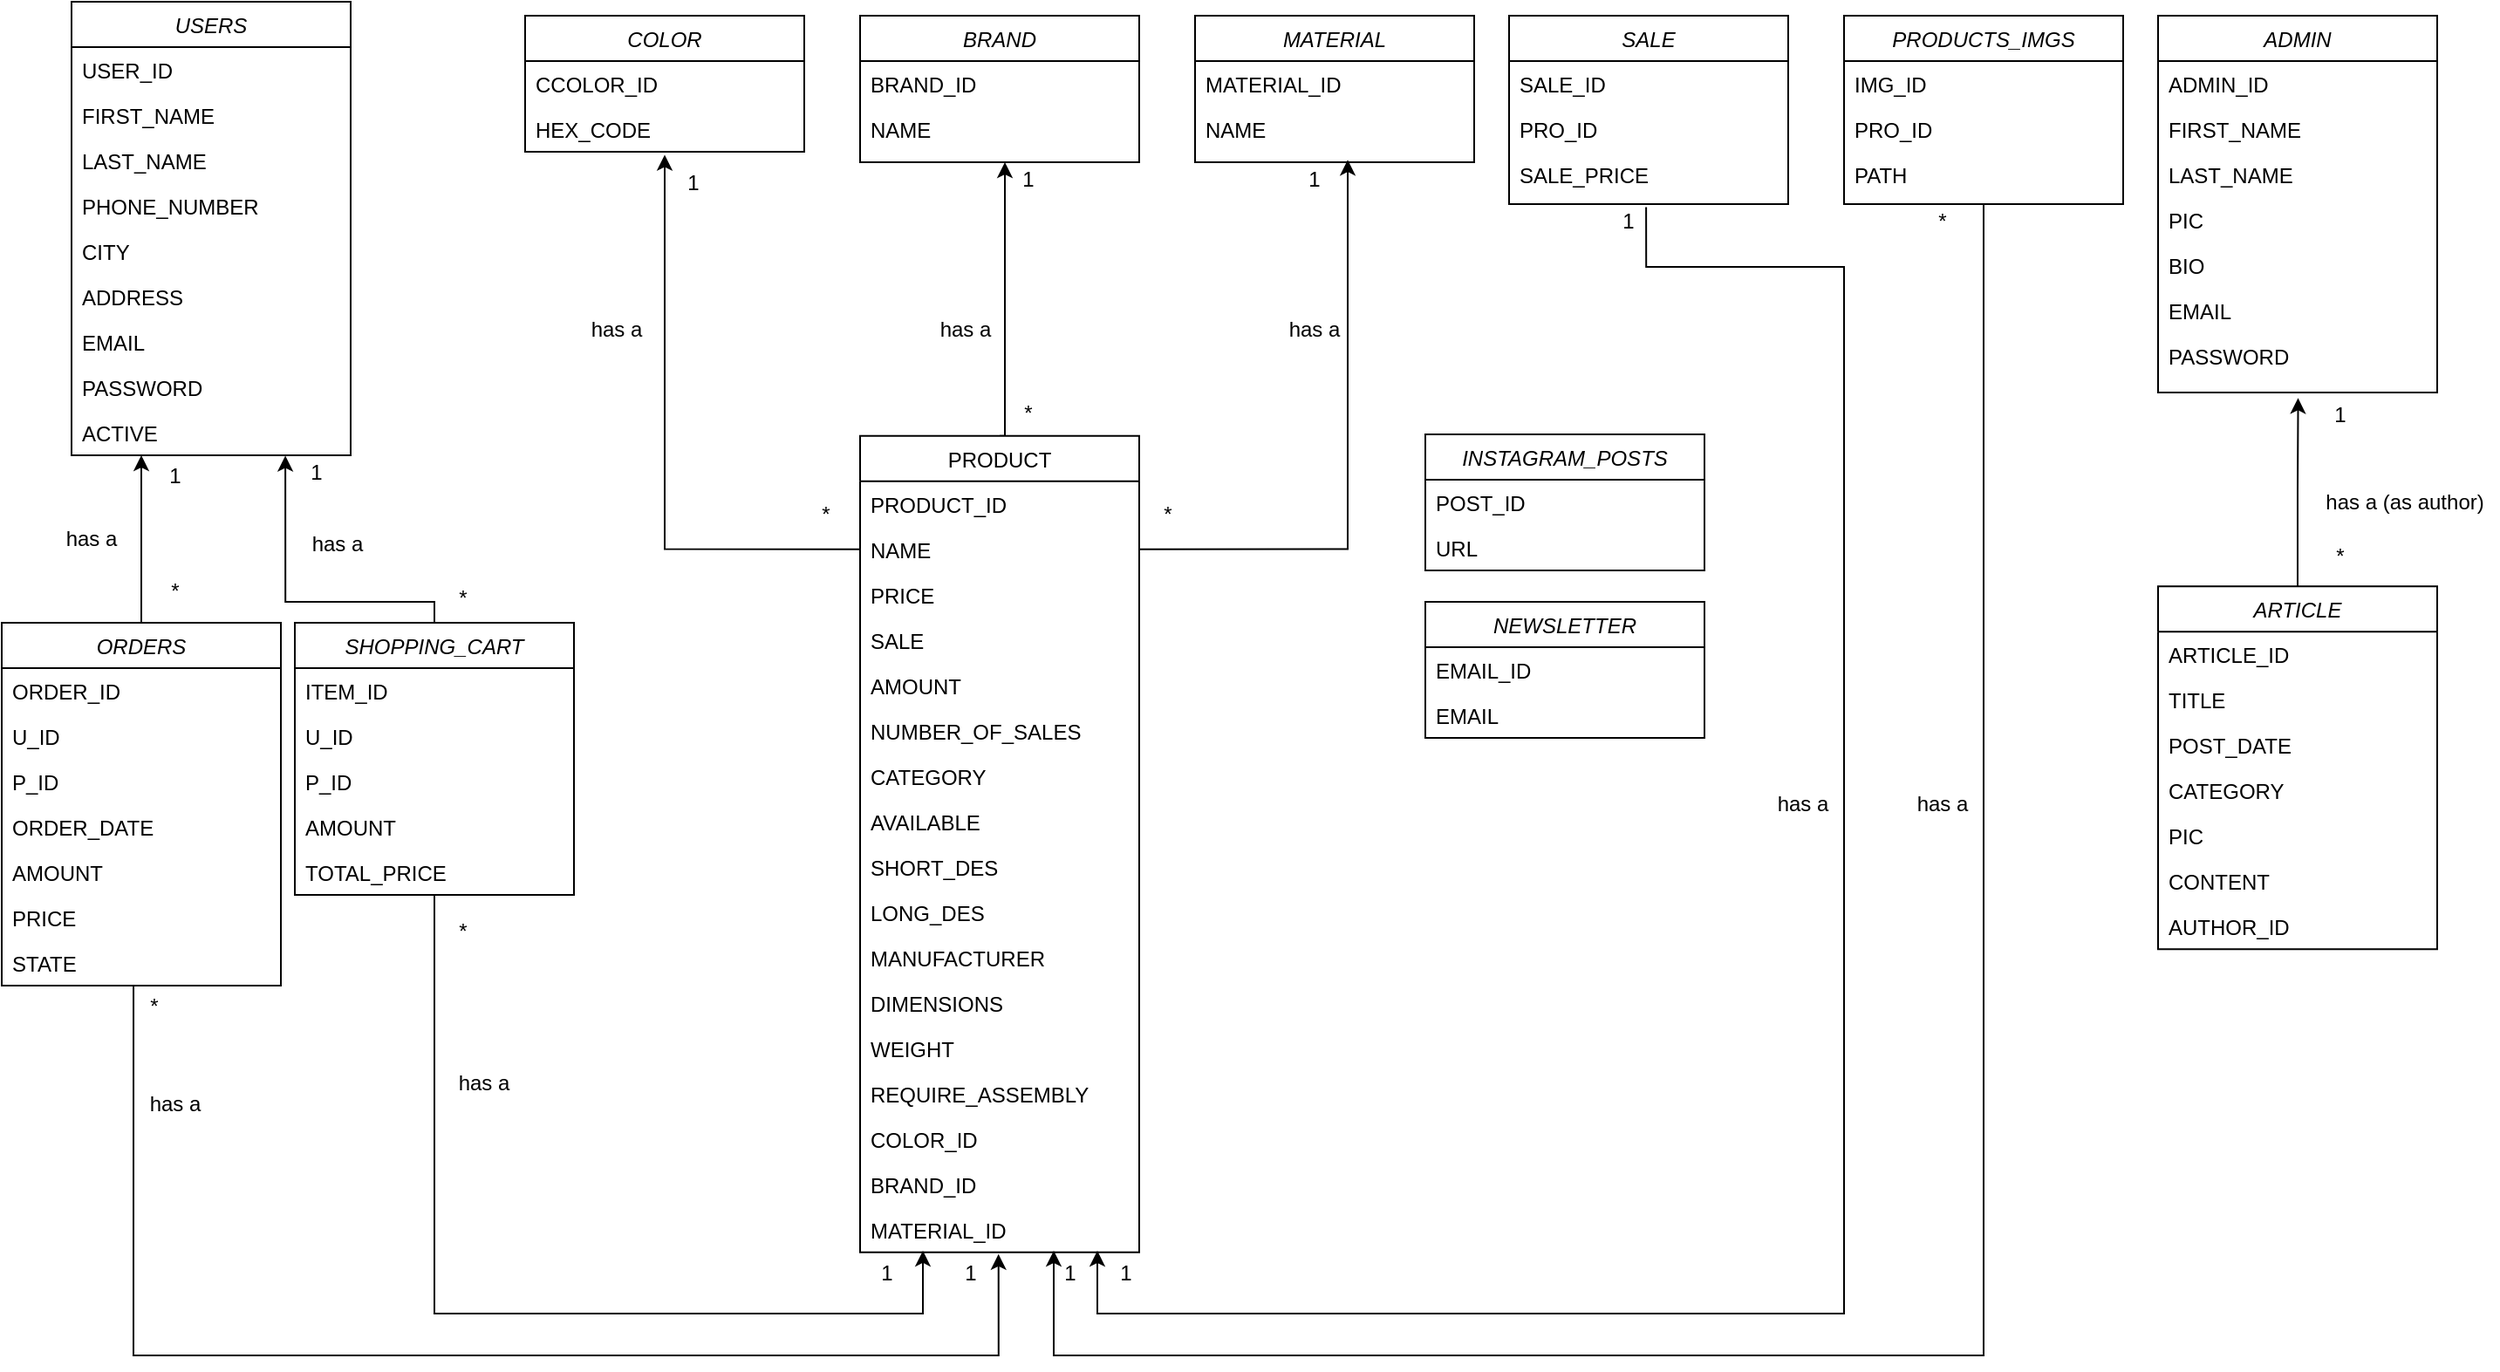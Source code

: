 <mxfile version="14.6.13" type="device"><diagram id="C5RBs43oDa-KdzZeNtuy" name="Page-1"><mxGraphModel dx="2114" dy="896" grid="1" gridSize="12" guides="1" tooltips="1" connect="1" arrows="1" fold="1" page="1" pageScale="1" pageWidth="1654" pageHeight="1169" math="0" shadow="0"><root><mxCell id="WIyWlLk6GJQsqaUBKTNV-0"/><mxCell id="WIyWlLk6GJQsqaUBKTNV-1" parent="WIyWlLk6GJQsqaUBKTNV-0"/><mxCell id="zkfFHV4jXpPFQw0GAbJ--0" value="USERS" style="swimlane;fontStyle=2;align=center;verticalAlign=top;childLayout=stackLayout;horizontal=1;startSize=26;horizontalStack=0;resizeParent=1;resizeLast=0;collapsible=1;marginBottom=0;rounded=0;shadow=0;strokeWidth=1;" parent="WIyWlLk6GJQsqaUBKTNV-1" vertex="1"><mxGeometry x="169" y="40" width="160" height="260" as="geometry"><mxRectangle x="230" y="140" width="160" height="26" as="alternateBounds"/></mxGeometry></mxCell><mxCell id="zkfFHV4jXpPFQw0GAbJ--1" value="USER_ID" style="text;align=left;verticalAlign=top;spacingLeft=4;spacingRight=4;overflow=hidden;rotatable=0;points=[[0,0.5],[1,0.5]];portConstraint=eastwest;" parent="zkfFHV4jXpPFQw0GAbJ--0" vertex="1"><mxGeometry y="26" width="160" height="26" as="geometry"/></mxCell><mxCell id="zkfFHV4jXpPFQw0GAbJ--2" value="FIRST_NAME" style="text;align=left;verticalAlign=top;spacingLeft=4;spacingRight=4;overflow=hidden;rotatable=0;points=[[0,0.5],[1,0.5]];portConstraint=eastwest;rounded=0;shadow=0;html=0;" parent="zkfFHV4jXpPFQw0GAbJ--0" vertex="1"><mxGeometry y="52" width="160" height="26" as="geometry"/></mxCell><mxCell id="zkfFHV4jXpPFQw0GAbJ--3" value="LAST_NAME" style="text;align=left;verticalAlign=top;spacingLeft=4;spacingRight=4;overflow=hidden;rotatable=0;points=[[0,0.5],[1,0.5]];portConstraint=eastwest;rounded=0;shadow=0;html=0;" parent="zkfFHV4jXpPFQw0GAbJ--0" vertex="1"><mxGeometry y="78" width="160" height="26" as="geometry"/></mxCell><mxCell id="Bnn80EFYqc_4A77tygTJ-59" value="PHONE_NUMBER " style="text;align=left;verticalAlign=top;spacingLeft=4;spacingRight=4;overflow=hidden;rotatable=0;points=[[0,0.5],[1,0.5]];portConstraint=eastwest;rounded=0;shadow=0;html=0;" vertex="1" parent="zkfFHV4jXpPFQw0GAbJ--0"><mxGeometry y="104" width="160" height="26" as="geometry"/></mxCell><mxCell id="Bnn80EFYqc_4A77tygTJ-60" value="CITY" style="text;align=left;verticalAlign=top;spacingLeft=4;spacingRight=4;overflow=hidden;rotatable=0;points=[[0,0.5],[1,0.5]];portConstraint=eastwest;rounded=0;shadow=0;html=0;" vertex="1" parent="zkfFHV4jXpPFQw0GAbJ--0"><mxGeometry y="130" width="160" height="26" as="geometry"/></mxCell><mxCell id="Bnn80EFYqc_4A77tygTJ-62" value="ADDRESS" style="text;align=left;verticalAlign=top;spacingLeft=4;spacingRight=4;overflow=hidden;rotatable=0;points=[[0,0.5],[1,0.5]];portConstraint=eastwest;rounded=0;shadow=0;html=0;" vertex="1" parent="zkfFHV4jXpPFQw0GAbJ--0"><mxGeometry y="156" width="160" height="26" as="geometry"/></mxCell><mxCell id="Bnn80EFYqc_4A77tygTJ-64" value="EMAIL " style="text;align=left;verticalAlign=top;spacingLeft=4;spacingRight=4;overflow=hidden;rotatable=0;points=[[0,0.5],[1,0.5]];portConstraint=eastwest;rounded=0;shadow=0;html=0;" vertex="1" parent="zkfFHV4jXpPFQw0GAbJ--0"><mxGeometry y="182" width="160" height="26" as="geometry"/></mxCell><mxCell id="Bnn80EFYqc_4A77tygTJ-63" value="PASSWORD" style="text;align=left;verticalAlign=top;spacingLeft=4;spacingRight=4;overflow=hidden;rotatable=0;points=[[0,0.5],[1,0.5]];portConstraint=eastwest;rounded=0;shadow=0;html=0;" vertex="1" parent="zkfFHV4jXpPFQw0GAbJ--0"><mxGeometry y="208" width="160" height="26" as="geometry"/></mxCell><mxCell id="Bnn80EFYqc_4A77tygTJ-61" value="ACTIVE" style="text;align=left;verticalAlign=top;spacingLeft=4;spacingRight=4;overflow=hidden;rotatable=0;points=[[0,0.5],[1,0.5]];portConstraint=eastwest;rounded=0;shadow=0;html=0;" vertex="1" parent="zkfFHV4jXpPFQw0GAbJ--0"><mxGeometry y="234" width="160" height="26" as="geometry"/></mxCell><mxCell id="Bnn80EFYqc_4A77tygTJ-0" value="NEWSLETTER" style="swimlane;fontStyle=2;align=center;verticalAlign=top;childLayout=stackLayout;horizontal=1;startSize=26;horizontalStack=0;resizeParent=1;resizeLast=0;collapsible=1;marginBottom=0;rounded=0;shadow=0;strokeWidth=1;" vertex="1" parent="WIyWlLk6GJQsqaUBKTNV-1"><mxGeometry x="945" y="384" width="160" height="78" as="geometry"><mxRectangle x="230" y="140" width="160" height="26" as="alternateBounds"/></mxGeometry></mxCell><mxCell id="Bnn80EFYqc_4A77tygTJ-1" value="EMAIL_ID" style="text;align=left;verticalAlign=top;spacingLeft=4;spacingRight=4;overflow=hidden;rotatable=0;points=[[0,0.5],[1,0.5]];portConstraint=eastwest;" vertex="1" parent="Bnn80EFYqc_4A77tygTJ-0"><mxGeometry y="26" width="160" height="26" as="geometry"/></mxCell><mxCell id="Bnn80EFYqc_4A77tygTJ-2" value="EMAIL" style="text;align=left;verticalAlign=top;spacingLeft=4;spacingRight=4;overflow=hidden;rotatable=0;points=[[0,0.5],[1,0.5]];portConstraint=eastwest;rounded=0;shadow=0;html=0;" vertex="1" parent="Bnn80EFYqc_4A77tygTJ-0"><mxGeometry y="52" width="160" height="26" as="geometry"/></mxCell><mxCell id="Bnn80EFYqc_4A77tygTJ-7" value="MATERIAL" style="swimlane;fontStyle=2;align=center;verticalAlign=top;childLayout=stackLayout;horizontal=1;startSize=26;horizontalStack=0;resizeParent=1;resizeLast=0;collapsible=1;marginBottom=0;rounded=0;shadow=0;strokeWidth=1;" vertex="1" parent="WIyWlLk6GJQsqaUBKTNV-1"><mxGeometry x="813" y="48" width="160" height="84" as="geometry"><mxRectangle x="230" y="140" width="160" height="26" as="alternateBounds"/></mxGeometry></mxCell><mxCell id="Bnn80EFYqc_4A77tygTJ-8" value="MATERIAL_ID" style="text;align=left;verticalAlign=top;spacingLeft=4;spacingRight=4;overflow=hidden;rotatable=0;points=[[0,0.5],[1,0.5]];portConstraint=eastwest;" vertex="1" parent="Bnn80EFYqc_4A77tygTJ-7"><mxGeometry y="26" width="160" height="26" as="geometry"/></mxCell><mxCell id="Bnn80EFYqc_4A77tygTJ-9" value="NAME" style="text;align=left;verticalAlign=top;spacingLeft=4;spacingRight=4;overflow=hidden;rotatable=0;points=[[0,0.5],[1,0.5]];portConstraint=eastwest;rounded=0;shadow=0;html=0;" vertex="1" parent="Bnn80EFYqc_4A77tygTJ-7"><mxGeometry y="52" width="160" height="26" as="geometry"/></mxCell><mxCell id="Bnn80EFYqc_4A77tygTJ-10" value="BRAND" style="swimlane;fontStyle=2;align=center;verticalAlign=top;childLayout=stackLayout;horizontal=1;startSize=26;horizontalStack=0;resizeParent=1;resizeLast=0;collapsible=1;marginBottom=0;rounded=0;shadow=0;strokeWidth=1;" vertex="1" parent="WIyWlLk6GJQsqaUBKTNV-1"><mxGeometry x="621" y="48" width="160" height="84" as="geometry"><mxRectangle x="230" y="140" width="160" height="26" as="alternateBounds"/></mxGeometry></mxCell><mxCell id="Bnn80EFYqc_4A77tygTJ-11" value="BRAND_ID" style="text;align=left;verticalAlign=top;spacingLeft=4;spacingRight=4;overflow=hidden;rotatable=0;points=[[0,0.5],[1,0.5]];portConstraint=eastwest;" vertex="1" parent="Bnn80EFYqc_4A77tygTJ-10"><mxGeometry y="26" width="160" height="26" as="geometry"/></mxCell><mxCell id="Bnn80EFYqc_4A77tygTJ-12" value="NAME" style="text;align=left;verticalAlign=top;spacingLeft=4;spacingRight=4;overflow=hidden;rotatable=0;points=[[0,0.5],[1,0.5]];portConstraint=eastwest;rounded=0;shadow=0;html=0;" vertex="1" parent="Bnn80EFYqc_4A77tygTJ-10"><mxGeometry y="52" width="160" height="26" as="geometry"/></mxCell><mxCell id="Bnn80EFYqc_4A77tygTJ-13" value="COLOR" style="swimlane;fontStyle=2;align=center;verticalAlign=top;childLayout=stackLayout;horizontal=1;startSize=26;horizontalStack=0;resizeParent=1;resizeLast=0;collapsible=1;marginBottom=0;rounded=0;shadow=0;strokeWidth=1;" vertex="1" parent="WIyWlLk6GJQsqaUBKTNV-1"><mxGeometry x="429" y="48" width="160" height="78" as="geometry"><mxRectangle x="230" y="140" width="160" height="26" as="alternateBounds"/></mxGeometry></mxCell><mxCell id="Bnn80EFYqc_4A77tygTJ-14" value="CCOLOR_ID" style="text;align=left;verticalAlign=top;spacingLeft=4;spacingRight=4;overflow=hidden;rotatable=0;points=[[0,0.5],[1,0.5]];portConstraint=eastwest;" vertex="1" parent="Bnn80EFYqc_4A77tygTJ-13"><mxGeometry y="26" width="160" height="26" as="geometry"/></mxCell><mxCell id="Bnn80EFYqc_4A77tygTJ-15" value="HEX_CODE" style="text;align=left;verticalAlign=top;spacingLeft=4;spacingRight=4;overflow=hidden;rotatable=0;points=[[0,0.5],[1,0.5]];portConstraint=eastwest;rounded=0;shadow=0;html=0;" vertex="1" parent="Bnn80EFYqc_4A77tygTJ-13"><mxGeometry y="52" width="160" height="26" as="geometry"/></mxCell><mxCell id="Bnn80EFYqc_4A77tygTJ-29" style="edgeStyle=orthogonalEdgeStyle;rounded=0;orthogonalLoop=1;jettySize=auto;html=1;exitX=0.5;exitY=0;exitDx=0;exitDy=0;" edge="1" parent="WIyWlLk6GJQsqaUBKTNV-1" source="Bnn80EFYqc_4A77tygTJ-16"><mxGeometry relative="1" as="geometry"><mxPoint x="704" y="132" as="targetPoint"/><Array as="points"><mxPoint x="704" y="289"/></Array></mxGeometry></mxCell><mxCell id="Bnn80EFYqc_4A77tygTJ-16" value="PRODUCT" style="swimlane;fontStyle=0;align=center;verticalAlign=top;childLayout=stackLayout;horizontal=1;startSize=26;horizontalStack=0;resizeParent=1;resizeLast=0;collapsible=1;marginBottom=0;rounded=0;shadow=0;strokeWidth=1;" vertex="1" parent="WIyWlLk6GJQsqaUBKTNV-1"><mxGeometry x="621" y="288.82" width="160" height="468" as="geometry"><mxRectangle x="550" y="140" width="160" height="26" as="alternateBounds"/></mxGeometry></mxCell><mxCell id="Bnn80EFYqc_4A77tygTJ-17" value="PRODUCT_ID" style="text;align=left;verticalAlign=top;spacingLeft=4;spacingRight=4;overflow=hidden;rotatable=0;points=[[0,0.5],[1,0.5]];portConstraint=eastwest;" vertex="1" parent="Bnn80EFYqc_4A77tygTJ-16"><mxGeometry y="26" width="160" height="26" as="geometry"/></mxCell><mxCell id="Bnn80EFYqc_4A77tygTJ-30" value="NAME" style="text;align=left;verticalAlign=top;spacingLeft=4;spacingRight=4;overflow=hidden;rotatable=0;points=[[0,0.5],[1,0.5]];portConstraint=eastwest;" vertex="1" parent="Bnn80EFYqc_4A77tygTJ-16"><mxGeometry y="52" width="160" height="26" as="geometry"/></mxCell><mxCell id="Bnn80EFYqc_4A77tygTJ-31" value="PRICE" style="text;align=left;verticalAlign=top;spacingLeft=4;spacingRight=4;overflow=hidden;rotatable=0;points=[[0,0.5],[1,0.5]];portConstraint=eastwest;" vertex="1" parent="Bnn80EFYqc_4A77tygTJ-16"><mxGeometry y="78" width="160" height="26" as="geometry"/></mxCell><mxCell id="Bnn80EFYqc_4A77tygTJ-33" value="SALE" style="text;align=left;verticalAlign=top;spacingLeft=4;spacingRight=4;overflow=hidden;rotatable=0;points=[[0,0.5],[1,0.5]];portConstraint=eastwest;" vertex="1" parent="Bnn80EFYqc_4A77tygTJ-16"><mxGeometry y="104" width="160" height="26" as="geometry"/></mxCell><mxCell id="Bnn80EFYqc_4A77tygTJ-34" value="AMOUNT" style="text;align=left;verticalAlign=top;spacingLeft=4;spacingRight=4;overflow=hidden;rotatable=0;points=[[0,0.5],[1,0.5]];portConstraint=eastwest;" vertex="1" parent="Bnn80EFYqc_4A77tygTJ-16"><mxGeometry y="130" width="160" height="26" as="geometry"/></mxCell><mxCell id="Bnn80EFYqc_4A77tygTJ-32" value="NUMBER_OF_SALES" style="text;align=left;verticalAlign=top;spacingLeft=4;spacingRight=4;overflow=hidden;rotatable=0;points=[[0,0.5],[1,0.5]];portConstraint=eastwest;" vertex="1" parent="Bnn80EFYqc_4A77tygTJ-16"><mxGeometry y="156" width="160" height="26" as="geometry"/></mxCell><mxCell id="Bnn80EFYqc_4A77tygTJ-35" value="CATEGORY" style="text;align=left;verticalAlign=top;spacingLeft=4;spacingRight=4;overflow=hidden;rotatable=0;points=[[0,0.5],[1,0.5]];portConstraint=eastwest;" vertex="1" parent="Bnn80EFYqc_4A77tygTJ-16"><mxGeometry y="182" width="160" height="26" as="geometry"/></mxCell><mxCell id="Bnn80EFYqc_4A77tygTJ-44" value="AVAILABLE" style="text;align=left;verticalAlign=top;spacingLeft=4;spacingRight=4;overflow=hidden;rotatable=0;points=[[0,0.5],[1,0.5]];portConstraint=eastwest;" vertex="1" parent="Bnn80EFYqc_4A77tygTJ-16"><mxGeometry y="208" width="160" height="26" as="geometry"/></mxCell><mxCell id="Bnn80EFYqc_4A77tygTJ-45" value="SHORT_DES" style="text;align=left;verticalAlign=top;spacingLeft=4;spacingRight=4;overflow=hidden;rotatable=0;points=[[0,0.5],[1,0.5]];portConstraint=eastwest;" vertex="1" parent="Bnn80EFYqc_4A77tygTJ-16"><mxGeometry y="234" width="160" height="26" as="geometry"/></mxCell><mxCell id="Bnn80EFYqc_4A77tygTJ-43" value="LONG_DES" style="text;align=left;verticalAlign=top;spacingLeft=4;spacingRight=4;overflow=hidden;rotatable=0;points=[[0,0.5],[1,0.5]];portConstraint=eastwest;" vertex="1" parent="Bnn80EFYqc_4A77tygTJ-16"><mxGeometry y="260" width="160" height="26" as="geometry"/></mxCell><mxCell id="Bnn80EFYqc_4A77tygTJ-42" value="MANUFACTURER" style="text;align=left;verticalAlign=top;spacingLeft=4;spacingRight=4;overflow=hidden;rotatable=0;points=[[0,0.5],[1,0.5]];portConstraint=eastwest;" vertex="1" parent="Bnn80EFYqc_4A77tygTJ-16"><mxGeometry y="286" width="160" height="26" as="geometry"/></mxCell><mxCell id="Bnn80EFYqc_4A77tygTJ-36" value="DIMENSIONS" style="text;align=left;verticalAlign=top;spacingLeft=4;spacingRight=4;overflow=hidden;rotatable=0;points=[[0,0.5],[1,0.5]];portConstraint=eastwest;" vertex="1" parent="Bnn80EFYqc_4A77tygTJ-16"><mxGeometry y="312" width="160" height="26" as="geometry"/></mxCell><mxCell id="Bnn80EFYqc_4A77tygTJ-37" value="WEIGHT" style="text;align=left;verticalAlign=top;spacingLeft=4;spacingRight=4;overflow=hidden;rotatable=0;points=[[0,0.5],[1,0.5]];portConstraint=eastwest;" vertex="1" parent="Bnn80EFYqc_4A77tygTJ-16"><mxGeometry y="338" width="160" height="26" as="geometry"/></mxCell><mxCell id="Bnn80EFYqc_4A77tygTJ-38" value="REQUIRE_ASSEMBLY" style="text;align=left;verticalAlign=top;spacingLeft=4;spacingRight=4;overflow=hidden;rotatable=0;points=[[0,0.5],[1,0.5]];portConstraint=eastwest;" vertex="1" parent="Bnn80EFYqc_4A77tygTJ-16"><mxGeometry y="364" width="160" height="26" as="geometry"/></mxCell><mxCell id="Bnn80EFYqc_4A77tygTJ-39" value="COLOR_ID" style="text;align=left;verticalAlign=top;spacingLeft=4;spacingRight=4;overflow=hidden;rotatable=0;points=[[0,0.5],[1,0.5]];portConstraint=eastwest;" vertex="1" parent="Bnn80EFYqc_4A77tygTJ-16"><mxGeometry y="390" width="160" height="26" as="geometry"/></mxCell><mxCell id="Bnn80EFYqc_4A77tygTJ-40" value="BRAND_ID" style="text;align=left;verticalAlign=top;spacingLeft=4;spacingRight=4;overflow=hidden;rotatable=0;points=[[0,0.5],[1,0.5]];portConstraint=eastwest;" vertex="1" parent="Bnn80EFYqc_4A77tygTJ-16"><mxGeometry y="416" width="160" height="26" as="geometry"/></mxCell><mxCell id="Bnn80EFYqc_4A77tygTJ-41" value="MATERIAL_ID" style="text;align=left;verticalAlign=top;spacingLeft=4;spacingRight=4;overflow=hidden;rotatable=0;points=[[0,0.5],[1,0.5]];portConstraint=eastwest;" vertex="1" parent="Bnn80EFYqc_4A77tygTJ-16"><mxGeometry y="442" width="160" height="26" as="geometry"/></mxCell><mxCell id="Bnn80EFYqc_4A77tygTJ-27" style="edgeStyle=orthogonalEdgeStyle;rounded=0;orthogonalLoop=1;jettySize=auto;html=1;exitX=0;exitY=0.5;exitDx=0;exitDy=0;entryX=0.5;entryY=1.068;entryDx=0;entryDy=0;entryPerimeter=0;" edge="1" parent="WIyWlLk6GJQsqaUBKTNV-1" target="Bnn80EFYqc_4A77tygTJ-15"><mxGeometry relative="1" as="geometry"><mxPoint x="621" y="353.82" as="sourcePoint"/><Array as="points"><mxPoint x="509" y="354"/></Array></mxGeometry></mxCell><mxCell id="Bnn80EFYqc_4A77tygTJ-28" style="edgeStyle=orthogonalEdgeStyle;rounded=0;orthogonalLoop=1;jettySize=auto;html=1;exitX=1;exitY=0.5;exitDx=0;exitDy=0;entryX=0.547;entryY=1.176;entryDx=0;entryDy=0;entryPerimeter=0;" edge="1" parent="WIyWlLk6GJQsqaUBKTNV-1" target="Bnn80EFYqc_4A77tygTJ-9"><mxGeometry relative="1" as="geometry"><mxPoint x="781" y="353.82" as="sourcePoint"/><Array as="points"><mxPoint x="901" y="354"/></Array></mxGeometry></mxCell><mxCell id="Bnn80EFYqc_4A77tygTJ-47" value="SALE" style="swimlane;fontStyle=2;align=center;verticalAlign=top;childLayout=stackLayout;horizontal=1;startSize=26;horizontalStack=0;resizeParent=1;resizeLast=0;collapsible=1;marginBottom=0;rounded=0;shadow=0;strokeWidth=1;" vertex="1" parent="WIyWlLk6GJQsqaUBKTNV-1"><mxGeometry x="993" y="48" width="160" height="108" as="geometry"><mxRectangle x="230" y="140" width="160" height="26" as="alternateBounds"/></mxGeometry></mxCell><mxCell id="Bnn80EFYqc_4A77tygTJ-48" value="SALE_ID" style="text;align=left;verticalAlign=top;spacingLeft=4;spacingRight=4;overflow=hidden;rotatable=0;points=[[0,0.5],[1,0.5]];portConstraint=eastwest;" vertex="1" parent="Bnn80EFYqc_4A77tygTJ-47"><mxGeometry y="26" width="160" height="26" as="geometry"/></mxCell><mxCell id="Bnn80EFYqc_4A77tygTJ-49" value="PRO_ID" style="text;align=left;verticalAlign=top;spacingLeft=4;spacingRight=4;overflow=hidden;rotatable=0;points=[[0,0.5],[1,0.5]];portConstraint=eastwest;rounded=0;shadow=0;html=0;" vertex="1" parent="Bnn80EFYqc_4A77tygTJ-47"><mxGeometry y="52" width="160" height="26" as="geometry"/></mxCell><mxCell id="Bnn80EFYqc_4A77tygTJ-51" value="SALE_PRICE" style="text;align=left;verticalAlign=top;spacingLeft=4;spacingRight=4;overflow=hidden;rotatable=0;points=[[0,0.5],[1,0.5]];portConstraint=eastwest;rounded=0;shadow=0;html=0;" vertex="1" parent="Bnn80EFYqc_4A77tygTJ-47"><mxGeometry y="78" width="160" height="26" as="geometry"/></mxCell><mxCell id="Bnn80EFYqc_4A77tygTJ-53" style="edgeStyle=orthogonalEdgeStyle;rounded=0;orthogonalLoop=1;jettySize=auto;html=1;exitX=0.491;exitY=1.222;exitDx=0;exitDy=0;exitPerimeter=0;" edge="1" parent="WIyWlLk6GJQsqaUBKTNV-1" source="Bnn80EFYqc_4A77tygTJ-51"><mxGeometry relative="1" as="geometry"><mxPoint x="1078" y="156" as="sourcePoint"/><mxPoint x="757" y="756" as="targetPoint"/><Array as="points"><mxPoint x="1072" y="192"/><mxPoint x="1185" y="192"/><mxPoint x="1185" y="792"/><mxPoint x="757" y="792"/></Array></mxGeometry></mxCell><mxCell id="Bnn80EFYqc_4A77tygTJ-54" value="PRODUCTS_IMGS" style="swimlane;fontStyle=2;align=center;verticalAlign=top;childLayout=stackLayout;horizontal=1;startSize=26;horizontalStack=0;resizeParent=1;resizeLast=0;collapsible=1;marginBottom=0;rounded=0;shadow=0;strokeWidth=1;" vertex="1" parent="WIyWlLk6GJQsqaUBKTNV-1"><mxGeometry x="1185" y="48" width="160" height="108" as="geometry"><mxRectangle x="230" y="140" width="160" height="26" as="alternateBounds"/></mxGeometry></mxCell><mxCell id="Bnn80EFYqc_4A77tygTJ-55" value="IMG_ID" style="text;align=left;verticalAlign=top;spacingLeft=4;spacingRight=4;overflow=hidden;rotatable=0;points=[[0,0.5],[1,0.5]];portConstraint=eastwest;" vertex="1" parent="Bnn80EFYqc_4A77tygTJ-54"><mxGeometry y="26" width="160" height="26" as="geometry"/></mxCell><mxCell id="Bnn80EFYqc_4A77tygTJ-56" value="PRO_ID" style="text;align=left;verticalAlign=top;spacingLeft=4;spacingRight=4;overflow=hidden;rotatable=0;points=[[0,0.5],[1,0.5]];portConstraint=eastwest;rounded=0;shadow=0;html=0;" vertex="1" parent="Bnn80EFYqc_4A77tygTJ-54"><mxGeometry y="52" width="160" height="26" as="geometry"/></mxCell><mxCell id="Bnn80EFYqc_4A77tygTJ-57" value="PATH" style="text;align=left;verticalAlign=top;spacingLeft=4;spacingRight=4;overflow=hidden;rotatable=0;points=[[0,0.5],[1,0.5]];portConstraint=eastwest;rounded=0;shadow=0;html=0;" vertex="1" parent="Bnn80EFYqc_4A77tygTJ-54"><mxGeometry y="78" width="160" height="30" as="geometry"/></mxCell><mxCell id="Bnn80EFYqc_4A77tygTJ-58" style="edgeStyle=orthogonalEdgeStyle;rounded=0;orthogonalLoop=1;jettySize=auto;html=1;" edge="1" parent="WIyWlLk6GJQsqaUBKTNV-1"><mxGeometry relative="1" as="geometry"><mxPoint x="1265" y="156" as="sourcePoint"/><mxPoint x="732" y="756" as="targetPoint"/><Array as="points"><mxPoint x="1265" y="816"/><mxPoint x="732" y="816"/></Array></mxGeometry></mxCell><mxCell id="Bnn80EFYqc_4A77tygTJ-65" value="ADMIN" style="swimlane;fontStyle=2;align=center;verticalAlign=top;childLayout=stackLayout;horizontal=1;startSize=26;horizontalStack=0;resizeParent=1;resizeLast=0;collapsible=1;marginBottom=0;rounded=0;shadow=0;strokeWidth=1;" vertex="1" parent="WIyWlLk6GJQsqaUBKTNV-1"><mxGeometry x="1365" y="48" width="160" height="216" as="geometry"><mxRectangle x="230" y="140" width="160" height="26" as="alternateBounds"/></mxGeometry></mxCell><mxCell id="Bnn80EFYqc_4A77tygTJ-66" value="ADMIN_ID" style="text;align=left;verticalAlign=top;spacingLeft=4;spacingRight=4;overflow=hidden;rotatable=0;points=[[0,0.5],[1,0.5]];portConstraint=eastwest;" vertex="1" parent="Bnn80EFYqc_4A77tygTJ-65"><mxGeometry y="26" width="160" height="26" as="geometry"/></mxCell><mxCell id="Bnn80EFYqc_4A77tygTJ-67" value="FIRST_NAME" style="text;align=left;verticalAlign=top;spacingLeft=4;spacingRight=4;overflow=hidden;rotatable=0;points=[[0,0.5],[1,0.5]];portConstraint=eastwest;rounded=0;shadow=0;html=0;" vertex="1" parent="Bnn80EFYqc_4A77tygTJ-65"><mxGeometry y="52" width="160" height="26" as="geometry"/></mxCell><mxCell id="Bnn80EFYqc_4A77tygTJ-68" value="LAST_NAME" style="text;align=left;verticalAlign=top;spacingLeft=4;spacingRight=4;overflow=hidden;rotatable=0;points=[[0,0.5],[1,0.5]];portConstraint=eastwest;rounded=0;shadow=0;html=0;" vertex="1" parent="Bnn80EFYqc_4A77tygTJ-65"><mxGeometry y="78" width="160" height="26" as="geometry"/></mxCell><mxCell id="Bnn80EFYqc_4A77tygTJ-69" value="PIC" style="text;align=left;verticalAlign=top;spacingLeft=4;spacingRight=4;overflow=hidden;rotatable=0;points=[[0,0.5],[1,0.5]];portConstraint=eastwest;rounded=0;shadow=0;html=0;" vertex="1" parent="Bnn80EFYqc_4A77tygTJ-65"><mxGeometry y="104" width="160" height="26" as="geometry"/></mxCell><mxCell id="Bnn80EFYqc_4A77tygTJ-70" value="BIO" style="text;align=left;verticalAlign=top;spacingLeft=4;spacingRight=4;overflow=hidden;rotatable=0;points=[[0,0.5],[1,0.5]];portConstraint=eastwest;rounded=0;shadow=0;html=0;" vertex="1" parent="Bnn80EFYqc_4A77tygTJ-65"><mxGeometry y="130" width="160" height="26" as="geometry"/></mxCell><mxCell id="Bnn80EFYqc_4A77tygTJ-72" value="EMAIL " style="text;align=left;verticalAlign=top;spacingLeft=4;spacingRight=4;overflow=hidden;rotatable=0;points=[[0,0.5],[1,0.5]];portConstraint=eastwest;rounded=0;shadow=0;html=0;" vertex="1" parent="Bnn80EFYqc_4A77tygTJ-65"><mxGeometry y="156" width="160" height="26" as="geometry"/></mxCell><mxCell id="Bnn80EFYqc_4A77tygTJ-73" value="PASSWORD" style="text;align=left;verticalAlign=top;spacingLeft=4;spacingRight=4;overflow=hidden;rotatable=0;points=[[0,0.5],[1,0.5]];portConstraint=eastwest;rounded=0;shadow=0;html=0;" vertex="1" parent="Bnn80EFYqc_4A77tygTJ-65"><mxGeometry y="182" width="160" height="34" as="geometry"/></mxCell><mxCell id="Bnn80EFYqc_4A77tygTJ-83" style="edgeStyle=orthogonalEdgeStyle;rounded=0;orthogonalLoop=1;jettySize=auto;html=1;exitX=0.5;exitY=0;exitDx=0;exitDy=0;" edge="1" parent="WIyWlLk6GJQsqaUBKTNV-1" source="Bnn80EFYqc_4A77tygTJ-75"><mxGeometry relative="1" as="geometry"><mxPoint x="1445.286" y="267.18" as="targetPoint"/></mxGeometry></mxCell><mxCell id="Bnn80EFYqc_4A77tygTJ-75" value="ARTICLE" style="swimlane;fontStyle=2;align=center;verticalAlign=top;childLayout=stackLayout;horizontal=1;startSize=26;horizontalStack=0;resizeParent=1;resizeLast=0;collapsible=1;marginBottom=0;rounded=0;shadow=0;strokeWidth=1;" vertex="1" parent="WIyWlLk6GJQsqaUBKTNV-1"><mxGeometry x="1365" y="375.18" width="160" height="208" as="geometry"><mxRectangle x="230" y="140" width="160" height="26" as="alternateBounds"/></mxGeometry></mxCell><mxCell id="Bnn80EFYqc_4A77tygTJ-76" value="ARTICLE_ID" style="text;align=left;verticalAlign=top;spacingLeft=4;spacingRight=4;overflow=hidden;rotatable=0;points=[[0,0.5],[1,0.5]];portConstraint=eastwest;" vertex="1" parent="Bnn80EFYqc_4A77tygTJ-75"><mxGeometry y="26" width="160" height="26" as="geometry"/></mxCell><mxCell id="Bnn80EFYqc_4A77tygTJ-77" value="TITLE" style="text;align=left;verticalAlign=top;spacingLeft=4;spacingRight=4;overflow=hidden;rotatable=0;points=[[0,0.5],[1,0.5]];portConstraint=eastwest;rounded=0;shadow=0;html=0;" vertex="1" parent="Bnn80EFYqc_4A77tygTJ-75"><mxGeometry y="52" width="160" height="26" as="geometry"/></mxCell><mxCell id="Bnn80EFYqc_4A77tygTJ-78" value="POST_DATE" style="text;align=left;verticalAlign=top;spacingLeft=4;spacingRight=4;overflow=hidden;rotatable=0;points=[[0,0.5],[1,0.5]];portConstraint=eastwest;rounded=0;shadow=0;html=0;" vertex="1" parent="Bnn80EFYqc_4A77tygTJ-75"><mxGeometry y="78" width="160" height="26" as="geometry"/></mxCell><mxCell id="Bnn80EFYqc_4A77tygTJ-79" value="CATEGORY" style="text;align=left;verticalAlign=top;spacingLeft=4;spacingRight=4;overflow=hidden;rotatable=0;points=[[0,0.5],[1,0.5]];portConstraint=eastwest;rounded=0;shadow=0;html=0;" vertex="1" parent="Bnn80EFYqc_4A77tygTJ-75"><mxGeometry y="104" width="160" height="26" as="geometry"/></mxCell><mxCell id="Bnn80EFYqc_4A77tygTJ-80" value="PIC" style="text;align=left;verticalAlign=top;spacingLeft=4;spacingRight=4;overflow=hidden;rotatable=0;points=[[0,0.5],[1,0.5]];portConstraint=eastwest;rounded=0;shadow=0;html=0;" vertex="1" parent="Bnn80EFYqc_4A77tygTJ-75"><mxGeometry y="130" width="160" height="26" as="geometry"/></mxCell><mxCell id="Bnn80EFYqc_4A77tygTJ-81" value="CONTENT" style="text;align=left;verticalAlign=top;spacingLeft=4;spacingRight=4;overflow=hidden;rotatable=0;points=[[0,0.5],[1,0.5]];portConstraint=eastwest;rounded=0;shadow=0;html=0;" vertex="1" parent="Bnn80EFYqc_4A77tygTJ-75"><mxGeometry y="156" width="160" height="26" as="geometry"/></mxCell><mxCell id="Bnn80EFYqc_4A77tygTJ-82" value="AUTHOR_ID" style="text;align=left;verticalAlign=top;spacingLeft=4;spacingRight=4;overflow=hidden;rotatable=0;points=[[0,0.5],[1,0.5]];portConstraint=eastwest;rounded=0;shadow=0;html=0;" vertex="1" parent="Bnn80EFYqc_4A77tygTJ-75"><mxGeometry y="182" width="160" height="26" as="geometry"/></mxCell><mxCell id="Bnn80EFYqc_4A77tygTJ-86" value="INSTAGRAM_POSTS" style="swimlane;fontStyle=2;align=center;verticalAlign=top;childLayout=stackLayout;horizontal=1;startSize=26;horizontalStack=0;resizeParent=1;resizeLast=0;collapsible=1;marginBottom=0;rounded=0;shadow=0;strokeWidth=1;" vertex="1" parent="WIyWlLk6GJQsqaUBKTNV-1"><mxGeometry x="945" y="288" width="160" height="78" as="geometry"><mxRectangle x="230" y="140" width="160" height="26" as="alternateBounds"/></mxGeometry></mxCell><mxCell id="Bnn80EFYqc_4A77tygTJ-87" value="POST_ID" style="text;align=left;verticalAlign=top;spacingLeft=4;spacingRight=4;overflow=hidden;rotatable=0;points=[[0,0.5],[1,0.5]];portConstraint=eastwest;" vertex="1" parent="Bnn80EFYqc_4A77tygTJ-86"><mxGeometry y="26" width="160" height="26" as="geometry"/></mxCell><mxCell id="Bnn80EFYqc_4A77tygTJ-88" value="URL" style="text;align=left;verticalAlign=top;spacingLeft=4;spacingRight=4;overflow=hidden;rotatable=0;points=[[0,0.5],[1,0.5]];portConstraint=eastwest;rounded=0;shadow=0;html=0;" vertex="1" parent="Bnn80EFYqc_4A77tygTJ-86"><mxGeometry y="52" width="160" height="26" as="geometry"/></mxCell><mxCell id="Bnn80EFYqc_4A77tygTJ-89" value="*" style="text;html=1;align=center;verticalAlign=middle;resizable=0;points=[];autosize=1;strokeColor=none;" vertex="1" parent="WIyWlLk6GJQsqaUBKTNV-1"><mxGeometry x="1457" y="346" width="24" height="24" as="geometry"/></mxCell><mxCell id="Bnn80EFYqc_4A77tygTJ-90" value="1" style="text;html=1;align=center;verticalAlign=middle;resizable=0;points=[];autosize=1;strokeColor=none;" vertex="1" parent="WIyWlLk6GJQsqaUBKTNV-1"><mxGeometry x="1457" y="264.82" width="24" height="24" as="geometry"/></mxCell><mxCell id="Bnn80EFYqc_4A77tygTJ-91" value="*" style="text;html=1;align=center;verticalAlign=middle;resizable=0;points=[];autosize=1;strokeColor=none;" vertex="1" parent="WIyWlLk6GJQsqaUBKTNV-1"><mxGeometry x="1229" y="154" width="24" height="24" as="geometry"/></mxCell><mxCell id="Bnn80EFYqc_4A77tygTJ-92" value="1" style="text;html=1;align=center;verticalAlign=middle;resizable=0;points=[];autosize=1;strokeColor=none;" vertex="1" parent="WIyWlLk6GJQsqaUBKTNV-1"><mxGeometry x="729" y="756.82" width="24" height="24" as="geometry"/></mxCell><mxCell id="Bnn80EFYqc_4A77tygTJ-95" value="1" style="text;html=1;align=center;verticalAlign=middle;resizable=0;points=[];autosize=1;strokeColor=none;" vertex="1" parent="WIyWlLk6GJQsqaUBKTNV-1"><mxGeometry x="1049" y="154" width="24" height="24" as="geometry"/></mxCell><mxCell id="Bnn80EFYqc_4A77tygTJ-96" value="1" style="text;html=1;align=center;verticalAlign=middle;resizable=0;points=[];autosize=1;strokeColor=none;" vertex="1" parent="WIyWlLk6GJQsqaUBKTNV-1"><mxGeometry x="761" y="756.82" width="24" height="24" as="geometry"/></mxCell><mxCell id="Bnn80EFYqc_4A77tygTJ-97" value="*" style="text;html=1;align=center;verticalAlign=middle;resizable=0;points=[];autosize=1;strokeColor=none;" vertex="1" parent="WIyWlLk6GJQsqaUBKTNV-1"><mxGeometry x="785" y="322" width="24" height="24" as="geometry"/></mxCell><mxCell id="Bnn80EFYqc_4A77tygTJ-98" value="1" style="text;html=1;align=center;verticalAlign=middle;resizable=0;points=[];autosize=1;strokeColor=none;" vertex="1" parent="WIyWlLk6GJQsqaUBKTNV-1"><mxGeometry x="869" y="130" width="24" height="24" as="geometry"/></mxCell><mxCell id="Bnn80EFYqc_4A77tygTJ-99" value="1" style="text;html=1;align=center;verticalAlign=middle;resizable=0;points=[];autosize=1;strokeColor=none;" vertex="1" parent="WIyWlLk6GJQsqaUBKTNV-1"><mxGeometry x="705" y="130" width="24" height="24" as="geometry"/></mxCell><mxCell id="Bnn80EFYqc_4A77tygTJ-100" value="1" style="text;html=1;align=center;verticalAlign=middle;resizable=0;points=[];autosize=1;strokeColor=none;" vertex="1" parent="WIyWlLk6GJQsqaUBKTNV-1"><mxGeometry x="513" y="132" width="24" height="24" as="geometry"/></mxCell><mxCell id="Bnn80EFYqc_4A77tygTJ-101" value="*" style="text;html=1;align=center;verticalAlign=middle;resizable=0;points=[];autosize=1;strokeColor=none;" vertex="1" parent="WIyWlLk6GJQsqaUBKTNV-1"><mxGeometry x="705" y="264" width="24" height="24" as="geometry"/></mxCell><mxCell id="Bnn80EFYqc_4A77tygTJ-102" value="*" style="text;html=1;align=center;verticalAlign=middle;resizable=0;points=[];autosize=1;strokeColor=none;" vertex="1" parent="WIyWlLk6GJQsqaUBKTNV-1"><mxGeometry x="589" y="322" width="24" height="24" as="geometry"/></mxCell><mxCell id="Bnn80EFYqc_4A77tygTJ-111" style="edgeStyle=orthogonalEdgeStyle;rounded=0;orthogonalLoop=1;jettySize=auto;html=1;exitX=0.5;exitY=0;exitDx=0;exitDy=0;entryX=0.766;entryY=1.011;entryDx=0;entryDy=0;entryPerimeter=0;" edge="1" parent="WIyWlLk6GJQsqaUBKTNV-1" source="Bnn80EFYqc_4A77tygTJ-103" target="Bnn80EFYqc_4A77tygTJ-61"><mxGeometry relative="1" as="geometry"><mxPoint x="333" y="276" as="targetPoint"/><Array as="points"><mxPoint x="377" y="384"/><mxPoint x="292" y="384"/></Array></mxGeometry></mxCell><mxCell id="Bnn80EFYqc_4A77tygTJ-112" style="edgeStyle=orthogonalEdgeStyle;rounded=0;orthogonalLoop=1;jettySize=auto;html=1;exitX=0.5;exitY=1;exitDx=0;exitDy=0;entryX=0.225;entryY=0.968;entryDx=0;entryDy=0;entryPerimeter=0;" edge="1" parent="WIyWlLk6GJQsqaUBKTNV-1" source="Bnn80EFYqc_4A77tygTJ-103" target="Bnn80EFYqc_4A77tygTJ-41"><mxGeometry relative="1" as="geometry"><Array as="points"><mxPoint x="377" y="792"/><mxPoint x="657" y="792"/></Array></mxGeometry></mxCell><mxCell id="Bnn80EFYqc_4A77tygTJ-103" value="SHOPPING_CART" style="swimlane;fontStyle=2;align=center;verticalAlign=top;childLayout=stackLayout;horizontal=1;startSize=26;horizontalStack=0;resizeParent=1;resizeLast=0;collapsible=1;marginBottom=0;rounded=0;shadow=0;strokeWidth=1;" vertex="1" parent="WIyWlLk6GJQsqaUBKTNV-1"><mxGeometry x="297" y="396" width="160" height="156" as="geometry"><mxRectangle x="230" y="140" width="160" height="26" as="alternateBounds"/></mxGeometry></mxCell><mxCell id="Bnn80EFYqc_4A77tygTJ-104" value="ITEM_ID " style="text;align=left;verticalAlign=top;spacingLeft=4;spacingRight=4;overflow=hidden;rotatable=0;points=[[0,0.5],[1,0.5]];portConstraint=eastwest;" vertex="1" parent="Bnn80EFYqc_4A77tygTJ-103"><mxGeometry y="26" width="160" height="26" as="geometry"/></mxCell><mxCell id="Bnn80EFYqc_4A77tygTJ-105" value="U_ID" style="text;align=left;verticalAlign=top;spacingLeft=4;spacingRight=4;overflow=hidden;rotatable=0;points=[[0,0.5],[1,0.5]];portConstraint=eastwest;rounded=0;shadow=0;html=0;" vertex="1" parent="Bnn80EFYqc_4A77tygTJ-103"><mxGeometry y="52" width="160" height="26" as="geometry"/></mxCell><mxCell id="Bnn80EFYqc_4A77tygTJ-106" value="P_ID" style="text;align=left;verticalAlign=top;spacingLeft=4;spacingRight=4;overflow=hidden;rotatable=0;points=[[0,0.5],[1,0.5]];portConstraint=eastwest;rounded=0;shadow=0;html=0;" vertex="1" parent="Bnn80EFYqc_4A77tygTJ-103"><mxGeometry y="78" width="160" height="26" as="geometry"/></mxCell><mxCell id="Bnn80EFYqc_4A77tygTJ-108" value="AMOUNT" style="text;align=left;verticalAlign=top;spacingLeft=4;spacingRight=4;overflow=hidden;rotatable=0;points=[[0,0.5],[1,0.5]];portConstraint=eastwest;rounded=0;shadow=0;html=0;" vertex="1" parent="Bnn80EFYqc_4A77tygTJ-103"><mxGeometry y="104" width="160" height="26" as="geometry"/></mxCell><mxCell id="Bnn80EFYqc_4A77tygTJ-109" value="TOTAL_PRICE" style="text;align=left;verticalAlign=top;spacingLeft=4;spacingRight=4;overflow=hidden;rotatable=0;points=[[0,0.5],[1,0.5]];portConstraint=eastwest;rounded=0;shadow=0;html=0;" vertex="1" parent="Bnn80EFYqc_4A77tygTJ-103"><mxGeometry y="130" width="160" height="26" as="geometry"/></mxCell><mxCell id="Bnn80EFYqc_4A77tygTJ-114" value="1" style="text;html=1;align=center;verticalAlign=middle;resizable=0;points=[];autosize=1;strokeColor=none;" vertex="1" parent="WIyWlLk6GJQsqaUBKTNV-1"><mxGeometry x="297" y="298" width="24" height="24" as="geometry"/></mxCell><mxCell id="Bnn80EFYqc_4A77tygTJ-115" value="*" style="text;html=1;align=center;verticalAlign=middle;resizable=0;points=[];autosize=1;strokeColor=none;" vertex="1" parent="WIyWlLk6GJQsqaUBKTNV-1"><mxGeometry x="381" y="370" width="24" height="24" as="geometry"/></mxCell><mxCell id="Bnn80EFYqc_4A77tygTJ-130" style="edgeStyle=orthogonalEdgeStyle;rounded=0;orthogonalLoop=1;jettySize=auto;html=1;exitX=0.5;exitY=0;exitDx=0;exitDy=0;entryX=0.25;entryY=1;entryDx=0;entryDy=0;" edge="1" parent="WIyWlLk6GJQsqaUBKTNV-1" source="Bnn80EFYqc_4A77tygTJ-116" target="zkfFHV4jXpPFQw0GAbJ--0"><mxGeometry relative="1" as="geometry"/></mxCell><mxCell id="Bnn80EFYqc_4A77tygTJ-116" value="ORDERS" style="swimlane;fontStyle=2;align=center;verticalAlign=top;childLayout=stackLayout;horizontal=1;startSize=26;horizontalStack=0;resizeParent=1;resizeLast=0;collapsible=1;marginBottom=0;rounded=0;shadow=0;strokeWidth=1;" vertex="1" parent="WIyWlLk6GJQsqaUBKTNV-1"><mxGeometry x="129" y="396" width="160" height="208" as="geometry"><mxRectangle x="230" y="140" width="160" height="26" as="alternateBounds"/></mxGeometry></mxCell><mxCell id="Bnn80EFYqc_4A77tygTJ-117" value="ORDER_ID" style="text;align=left;verticalAlign=top;spacingLeft=4;spacingRight=4;overflow=hidden;rotatable=0;points=[[0,0.5],[1,0.5]];portConstraint=eastwest;" vertex="1" parent="Bnn80EFYqc_4A77tygTJ-116"><mxGeometry y="26" width="160" height="26" as="geometry"/></mxCell><mxCell id="Bnn80EFYqc_4A77tygTJ-118" value="U_ID" style="text;align=left;verticalAlign=top;spacingLeft=4;spacingRight=4;overflow=hidden;rotatable=0;points=[[0,0.5],[1,0.5]];portConstraint=eastwest;rounded=0;shadow=0;html=0;" vertex="1" parent="Bnn80EFYqc_4A77tygTJ-116"><mxGeometry y="52" width="160" height="26" as="geometry"/></mxCell><mxCell id="Bnn80EFYqc_4A77tygTJ-119" value="P_ID" style="text;align=left;verticalAlign=top;spacingLeft=4;spacingRight=4;overflow=hidden;rotatable=0;points=[[0,0.5],[1,0.5]];portConstraint=eastwest;rounded=0;shadow=0;html=0;" vertex="1" parent="Bnn80EFYqc_4A77tygTJ-116"><mxGeometry y="78" width="160" height="26" as="geometry"/></mxCell><mxCell id="Bnn80EFYqc_4A77tygTJ-120" value="ORDER_DATE" style="text;align=left;verticalAlign=top;spacingLeft=4;spacingRight=4;overflow=hidden;rotatable=0;points=[[0,0.5],[1,0.5]];portConstraint=eastwest;rounded=0;shadow=0;html=0;" vertex="1" parent="Bnn80EFYqc_4A77tygTJ-116"><mxGeometry y="104" width="160" height="26" as="geometry"/></mxCell><mxCell id="Bnn80EFYqc_4A77tygTJ-128" value="AMOUNT" style="text;align=left;verticalAlign=top;spacingLeft=4;spacingRight=4;overflow=hidden;rotatable=0;points=[[0,0.5],[1,0.5]];portConstraint=eastwest;rounded=0;shadow=0;html=0;" vertex="1" parent="Bnn80EFYqc_4A77tygTJ-116"><mxGeometry y="130" width="160" height="26" as="geometry"/></mxCell><mxCell id="Bnn80EFYqc_4A77tygTJ-129" value="PRICE" style="text;align=left;verticalAlign=top;spacingLeft=4;spacingRight=4;overflow=hidden;rotatable=0;points=[[0,0.5],[1,0.5]];portConstraint=eastwest;rounded=0;shadow=0;html=0;" vertex="1" parent="Bnn80EFYqc_4A77tygTJ-116"><mxGeometry y="156" width="160" height="26" as="geometry"/></mxCell><mxCell id="Bnn80EFYqc_4A77tygTJ-121" value="STATE" style="text;align=left;verticalAlign=top;spacingLeft=4;spacingRight=4;overflow=hidden;rotatable=0;points=[[0,0.5],[1,0.5]];portConstraint=eastwest;rounded=0;shadow=0;html=0;" vertex="1" parent="Bnn80EFYqc_4A77tygTJ-116"><mxGeometry y="182" width="160" height="26" as="geometry"/></mxCell><mxCell id="Bnn80EFYqc_4A77tygTJ-131" style="edgeStyle=orthogonalEdgeStyle;rounded=0;orthogonalLoop=1;jettySize=auto;html=1;exitX=0.472;exitY=0.989;exitDx=0;exitDy=0;entryX=0.496;entryY=1.043;entryDx=0;entryDy=0;entryPerimeter=0;exitPerimeter=0;" edge="1" parent="WIyWlLk6GJQsqaUBKTNV-1" source="Bnn80EFYqc_4A77tygTJ-121" target="Bnn80EFYqc_4A77tygTJ-41"><mxGeometry relative="1" as="geometry"><Array as="points"><mxPoint x="205" y="816"/><mxPoint x="700" y="816"/></Array></mxGeometry></mxCell><mxCell id="Bnn80EFYqc_4A77tygTJ-132" value="1" style="text;html=1;align=center;verticalAlign=middle;resizable=0;points=[];autosize=1;strokeColor=none;" vertex="1" parent="WIyWlLk6GJQsqaUBKTNV-1"><mxGeometry x="216" y="300" width="24" height="24" as="geometry"/></mxCell><mxCell id="Bnn80EFYqc_4A77tygTJ-133" value="*" style="text;html=1;align=center;verticalAlign=middle;resizable=0;points=[];autosize=1;strokeColor=none;" vertex="1" parent="WIyWlLk6GJQsqaUBKTNV-1"><mxGeometry x="216" y="366" width="24" height="24" as="geometry"/></mxCell><mxCell id="Bnn80EFYqc_4A77tygTJ-134" value="*" style="text;html=1;align=center;verticalAlign=middle;resizable=0;points=[];autosize=1;strokeColor=none;" vertex="1" parent="WIyWlLk6GJQsqaUBKTNV-1"><mxGeometry x="204" y="604" width="24" height="24" as="geometry"/></mxCell><mxCell id="Bnn80EFYqc_4A77tygTJ-135" value="1" style="text;html=1;align=center;verticalAlign=middle;resizable=0;points=[];autosize=1;strokeColor=none;" vertex="1" parent="WIyWlLk6GJQsqaUBKTNV-1"><mxGeometry x="672" y="756.82" width="24" height="24" as="geometry"/></mxCell><mxCell id="Bnn80EFYqc_4A77tygTJ-136" value="1" style="text;html=1;align=center;verticalAlign=middle;resizable=0;points=[];autosize=1;strokeColor=none;" vertex="1" parent="WIyWlLk6GJQsqaUBKTNV-1"><mxGeometry x="624" y="756.82" width="24" height="24" as="geometry"/></mxCell><mxCell id="Bnn80EFYqc_4A77tygTJ-137" value="has a" style="text;html=1;align=center;verticalAlign=middle;resizable=0;points=[];autosize=1;strokeColor=none;" vertex="1" parent="WIyWlLk6GJQsqaUBKTNV-1"><mxGeometry x="857" y="216" width="48" height="24" as="geometry"/></mxCell><mxCell id="Bnn80EFYqc_4A77tygTJ-138" value="has a" style="text;html=1;align=center;verticalAlign=middle;resizable=0;points=[];autosize=1;strokeColor=none;" vertex="1" parent="WIyWlLk6GJQsqaUBKTNV-1"><mxGeometry x="657" y="216" width="48" height="24" as="geometry"/></mxCell><mxCell id="Bnn80EFYqc_4A77tygTJ-139" value="has a" style="text;html=1;align=center;verticalAlign=middle;resizable=0;points=[];autosize=1;strokeColor=none;" vertex="1" parent="WIyWlLk6GJQsqaUBKTNV-1"><mxGeometry x="457" y="216" width="48" height="24" as="geometry"/></mxCell><mxCell id="Bnn80EFYqc_4A77tygTJ-140" value="has a (as author)" style="text;html=1;align=center;verticalAlign=middle;resizable=0;points=[];autosize=1;strokeColor=none;" vertex="1" parent="WIyWlLk6GJQsqaUBKTNV-1"><mxGeometry x="1452" y="315" width="108" height="24" as="geometry"/></mxCell><mxCell id="Bnn80EFYqc_4A77tygTJ-141" value="has a" style="text;html=1;align=center;verticalAlign=middle;resizable=0;points=[];autosize=1;strokeColor=none;" vertex="1" parent="WIyWlLk6GJQsqaUBKTNV-1"><mxGeometry x="297" y="339" width="48" height="24" as="geometry"/></mxCell><mxCell id="Bnn80EFYqc_4A77tygTJ-142" value="has a" style="text;html=1;align=center;verticalAlign=middle;resizable=0;points=[];autosize=1;strokeColor=none;" vertex="1" parent="WIyWlLk6GJQsqaUBKTNV-1"><mxGeometry x="156" y="336" width="48" height="24" as="geometry"/></mxCell><mxCell id="Bnn80EFYqc_4A77tygTJ-143" value="has a" style="text;html=1;align=center;verticalAlign=middle;resizable=0;points=[];autosize=1;strokeColor=none;" vertex="1" parent="WIyWlLk6GJQsqaUBKTNV-1"><mxGeometry x="381" y="648" width="48" height="24" as="geometry"/></mxCell><mxCell id="Bnn80EFYqc_4A77tygTJ-144" value="has a" style="text;html=1;align=center;verticalAlign=middle;resizable=0;points=[];autosize=1;strokeColor=none;" vertex="1" parent="WIyWlLk6GJQsqaUBKTNV-1"><mxGeometry x="204" y="660" width="48" height="24" as="geometry"/></mxCell><mxCell id="Bnn80EFYqc_4A77tygTJ-145" value="*" style="text;html=1;align=center;verticalAlign=middle;resizable=0;points=[];autosize=1;strokeColor=none;" vertex="1" parent="WIyWlLk6GJQsqaUBKTNV-1"><mxGeometry x="381" y="561" width="24" height="24" as="geometry"/></mxCell><mxCell id="Bnn80EFYqc_4A77tygTJ-146" value="has a" style="text;html=1;align=center;verticalAlign=middle;resizable=0;points=[];autosize=1;strokeColor=none;" vertex="1" parent="WIyWlLk6GJQsqaUBKTNV-1"><mxGeometry x="1217" y="488" width="48" height="24" as="geometry"/></mxCell><mxCell id="Bnn80EFYqc_4A77tygTJ-147" value="has a" style="text;html=1;align=center;verticalAlign=middle;resizable=0;points=[];autosize=1;strokeColor=none;" vertex="1" parent="WIyWlLk6GJQsqaUBKTNV-1"><mxGeometry x="1137" y="488" width="48" height="24" as="geometry"/></mxCell></root></mxGraphModel></diagram></mxfile>